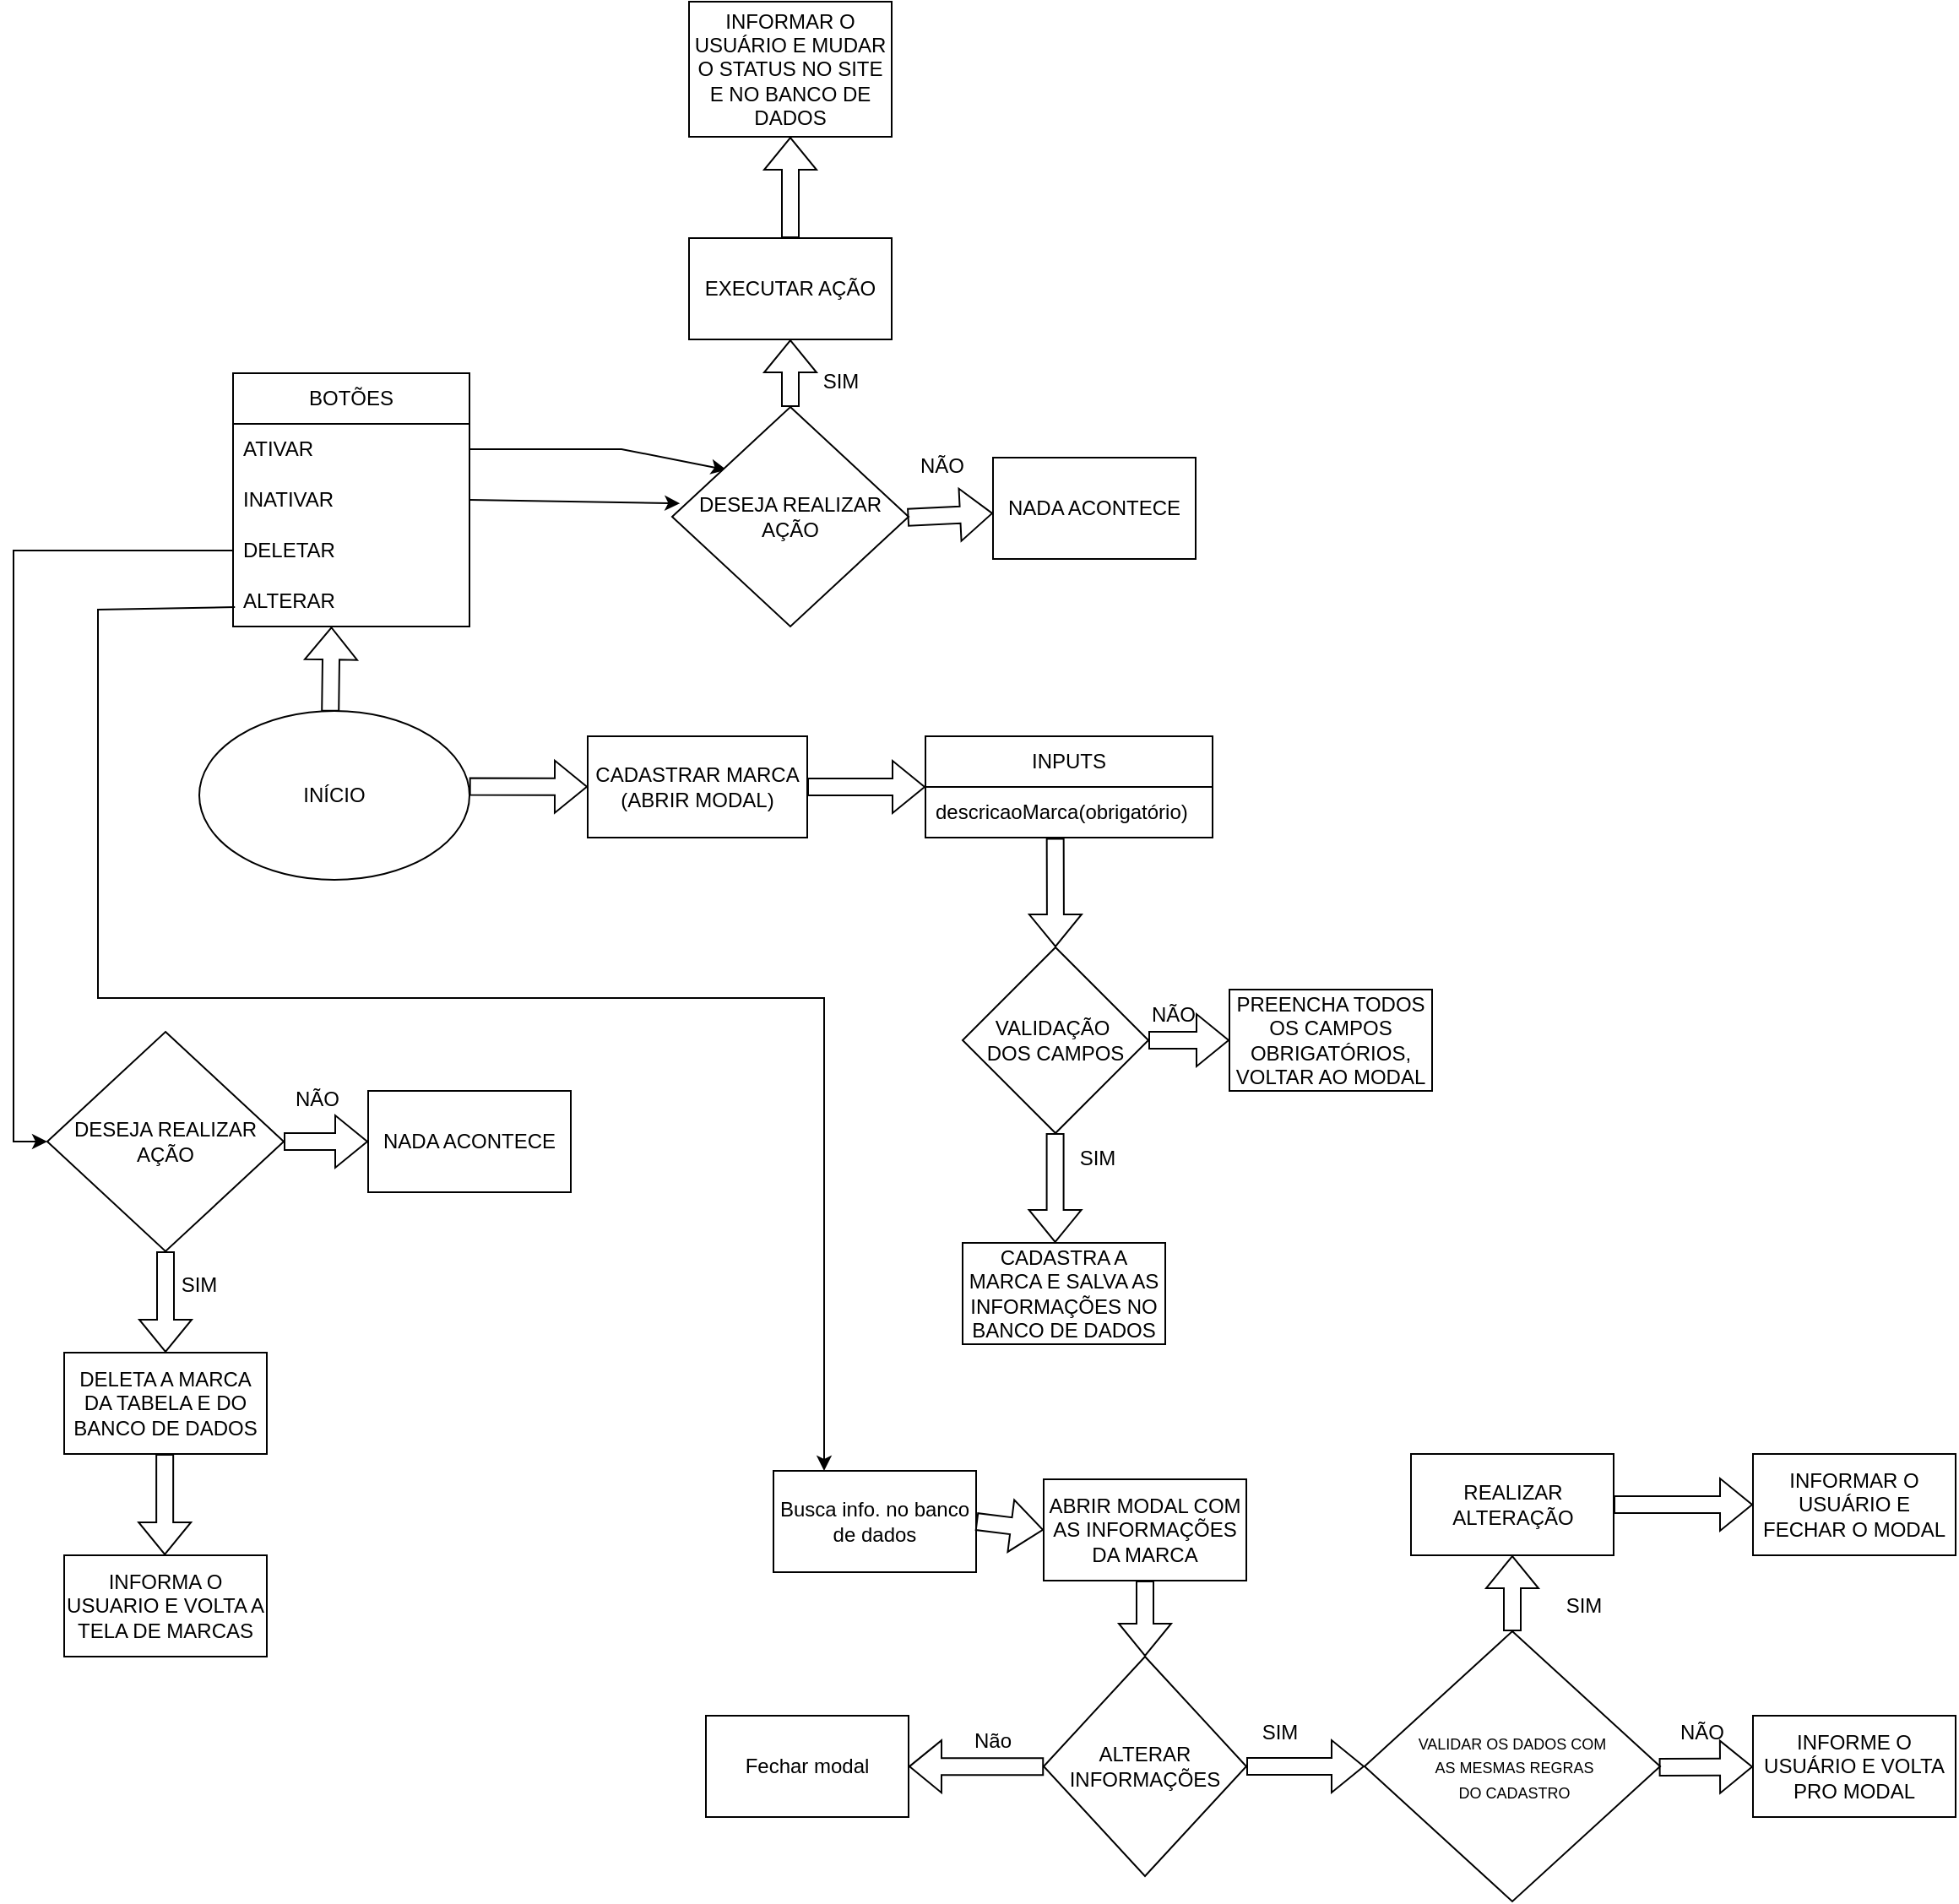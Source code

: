 <mxfile version="26.0.16">
  <diagram name="Página-1" id="_eTv4BevJwT-Qzsq-8kK">
    <mxGraphModel dx="2131" dy="2357" grid="1" gridSize="10" guides="1" tooltips="1" connect="1" arrows="1" fold="1" page="1" pageScale="1" pageWidth="827" pageHeight="1169" math="0" shadow="0">
      <root>
        <mxCell id="0" />
        <mxCell id="1" parent="0" />
        <mxCell id="FHBwSWqMXJAfCpMX1kqb-1" value="INÍCIO" style="ellipse;whiteSpace=wrap;html=1;" vertex="1" parent="1">
          <mxGeometry x="280" y="230" width="160" height="100" as="geometry" />
        </mxCell>
        <mxCell id="FHBwSWqMXJAfCpMX1kqb-2" value="" style="shape=flexArrow;endArrow=classic;html=1;rounded=0;exitX=0.999;exitY=0.448;exitDx=0;exitDy=0;exitPerimeter=0;" edge="1" parent="1" source="FHBwSWqMXJAfCpMX1kqb-1" target="FHBwSWqMXJAfCpMX1kqb-3">
          <mxGeometry width="50" height="50" relative="1" as="geometry">
            <mxPoint x="440" y="280" as="sourcePoint" />
            <mxPoint x="520" y="275" as="targetPoint" />
          </mxGeometry>
        </mxCell>
        <mxCell id="FHBwSWqMXJAfCpMX1kqb-3" value="CADASTRAR MARCA&lt;div&gt;(ABRIR MODAL)&lt;/div&gt;" style="rounded=0;whiteSpace=wrap;html=1;" vertex="1" parent="1">
          <mxGeometry x="510" y="245" width="130" height="60" as="geometry" />
        </mxCell>
        <mxCell id="FHBwSWqMXJAfCpMX1kqb-5" value="INPUTS" style="swimlane;fontStyle=0;childLayout=stackLayout;horizontal=1;startSize=30;horizontalStack=0;resizeParent=1;resizeParentMax=0;resizeLast=0;collapsible=1;marginBottom=0;whiteSpace=wrap;html=1;" vertex="1" parent="1">
          <mxGeometry x="710" y="245" width="170" height="60" as="geometry" />
        </mxCell>
        <mxCell id="FHBwSWqMXJAfCpMX1kqb-6" value="descricaoMarca(obrigatório)" style="text;strokeColor=none;fillColor=none;align=left;verticalAlign=middle;spacingLeft=4;spacingRight=4;overflow=hidden;points=[[0,0.5],[1,0.5]];portConstraint=eastwest;rotatable=0;whiteSpace=wrap;html=1;" vertex="1" parent="FHBwSWqMXJAfCpMX1kqb-5">
          <mxGeometry y="30" width="170" height="30" as="geometry" />
        </mxCell>
        <mxCell id="FHBwSWqMXJAfCpMX1kqb-9" value="" style="shape=flexArrow;endArrow=classic;html=1;rounded=0;exitX=1;exitY=0.5;exitDx=0;exitDy=0;entryX=0;entryY=0.5;entryDx=0;entryDy=0;" edge="1" parent="1" source="FHBwSWqMXJAfCpMX1kqb-3" target="FHBwSWqMXJAfCpMX1kqb-5">
          <mxGeometry width="50" height="50" relative="1" as="geometry">
            <mxPoint x="520" y="380" as="sourcePoint" />
            <mxPoint x="570" y="330" as="targetPoint" />
          </mxGeometry>
        </mxCell>
        <mxCell id="FHBwSWqMXJAfCpMX1kqb-10" value="" style="shape=flexArrow;endArrow=classic;html=1;rounded=0;exitX=0.452;exitY=1.006;exitDx=0;exitDy=0;exitPerimeter=0;entryX=0.5;entryY=0;entryDx=0;entryDy=0;" edge="1" parent="1" source="FHBwSWqMXJAfCpMX1kqb-6" target="FHBwSWqMXJAfCpMX1kqb-11">
          <mxGeometry width="50" height="50" relative="1" as="geometry">
            <mxPoint x="520" y="380" as="sourcePoint" />
            <mxPoint x="787" y="370" as="targetPoint" />
          </mxGeometry>
        </mxCell>
        <mxCell id="FHBwSWqMXJAfCpMX1kqb-11" value="VALIDAÇÃO&amp;nbsp;&lt;div&gt;DOS CAMPOS&lt;/div&gt;" style="rhombus;whiteSpace=wrap;html=1;" vertex="1" parent="1">
          <mxGeometry x="732" y="370" width="110" height="110" as="geometry" />
        </mxCell>
        <mxCell id="FHBwSWqMXJAfCpMX1kqb-12" value="" style="shape=flexArrow;endArrow=classic;html=1;rounded=0;exitX=1;exitY=0.5;exitDx=0;exitDy=0;" edge="1" parent="1" source="FHBwSWqMXJAfCpMX1kqb-11" target="FHBwSWqMXJAfCpMX1kqb-13">
          <mxGeometry width="50" height="50" relative="1" as="geometry">
            <mxPoint x="860" y="430" as="sourcePoint" />
            <mxPoint x="900" y="425" as="targetPoint" />
          </mxGeometry>
        </mxCell>
        <mxCell id="FHBwSWqMXJAfCpMX1kqb-13" value="PREENCHA TODOS OS CAMPOS OBRIGATÓRIOS, VOLTAR AO MODAL" style="rounded=0;whiteSpace=wrap;html=1;" vertex="1" parent="1">
          <mxGeometry x="890" y="395" width="120" height="60" as="geometry" />
        </mxCell>
        <mxCell id="FHBwSWqMXJAfCpMX1kqb-14" value="NÃO" style="text;strokeColor=none;align=center;fillColor=none;html=1;verticalAlign=middle;whiteSpace=wrap;rounded=0;" vertex="1" parent="1">
          <mxGeometry x="827" y="395" width="60" height="30" as="geometry" />
        </mxCell>
        <mxCell id="FHBwSWqMXJAfCpMX1kqb-15" value="SIM" style="text;strokeColor=none;align=center;fillColor=none;html=1;verticalAlign=middle;whiteSpace=wrap;rounded=0;" vertex="1" parent="1">
          <mxGeometry x="782" y="480" width="60" height="30" as="geometry" />
        </mxCell>
        <mxCell id="FHBwSWqMXJAfCpMX1kqb-16" value="" style="shape=flexArrow;endArrow=classic;html=1;rounded=0;exitX=0.452;exitY=1.006;exitDx=0;exitDy=0;exitPerimeter=0;entryX=0.5;entryY=0;entryDx=0;entryDy=0;" edge="1" parent="1">
          <mxGeometry width="50" height="50" relative="1" as="geometry">
            <mxPoint x="786.8" y="480" as="sourcePoint" />
            <mxPoint x="786.8" y="545" as="targetPoint" />
          </mxGeometry>
        </mxCell>
        <mxCell id="FHBwSWqMXJAfCpMX1kqb-21" value="CADASTRA A MARCA E SALVA AS INFORMAÇÕES NO BANCO DE DADOS" style="rounded=0;whiteSpace=wrap;html=1;" vertex="1" parent="1">
          <mxGeometry x="732" y="545" width="120" height="60" as="geometry" />
        </mxCell>
        <mxCell id="FHBwSWqMXJAfCpMX1kqb-23" value="BOTÕES" style="swimlane;fontStyle=0;childLayout=stackLayout;horizontal=1;startSize=30;horizontalStack=0;resizeParent=1;resizeParentMax=0;resizeLast=0;collapsible=1;marginBottom=0;whiteSpace=wrap;html=1;" vertex="1" parent="1">
          <mxGeometry x="300" y="30" width="140" height="150" as="geometry" />
        </mxCell>
        <mxCell id="FHBwSWqMXJAfCpMX1kqb-24" value="ATIVAR&lt;span style=&quot;white-space: pre;&quot;&gt;&#x9;&lt;/span&gt;" style="text;strokeColor=none;fillColor=none;align=left;verticalAlign=middle;spacingLeft=4;spacingRight=4;overflow=hidden;points=[[0,0.5],[1,0.5]];portConstraint=eastwest;rotatable=0;whiteSpace=wrap;html=1;" vertex="1" parent="FHBwSWqMXJAfCpMX1kqb-23">
          <mxGeometry y="30" width="140" height="30" as="geometry" />
        </mxCell>
        <mxCell id="FHBwSWqMXJAfCpMX1kqb-25" value="INATIVAR" style="text;strokeColor=none;fillColor=none;align=left;verticalAlign=middle;spacingLeft=4;spacingRight=4;overflow=hidden;points=[[0,0.5],[1,0.5]];portConstraint=eastwest;rotatable=0;whiteSpace=wrap;html=1;" vertex="1" parent="FHBwSWqMXJAfCpMX1kqb-23">
          <mxGeometry y="60" width="140" height="30" as="geometry" />
        </mxCell>
        <mxCell id="FHBwSWqMXJAfCpMX1kqb-26" value="DELETAR" style="text;strokeColor=none;fillColor=none;align=left;verticalAlign=middle;spacingLeft=4;spacingRight=4;overflow=hidden;points=[[0,0.5],[1,0.5]];portConstraint=eastwest;rotatable=0;whiteSpace=wrap;html=1;" vertex="1" parent="FHBwSWqMXJAfCpMX1kqb-23">
          <mxGeometry y="90" width="140" height="30" as="geometry" />
        </mxCell>
        <mxCell id="FHBwSWqMXJAfCpMX1kqb-27" value="ALTERAR" style="text;strokeColor=none;fillColor=none;align=left;verticalAlign=middle;spacingLeft=4;spacingRight=4;overflow=hidden;points=[[0,0.5],[1,0.5]];portConstraint=eastwest;rotatable=0;whiteSpace=wrap;html=1;" vertex="1" parent="FHBwSWqMXJAfCpMX1kqb-23">
          <mxGeometry y="120" width="140" height="30" as="geometry" />
        </mxCell>
        <mxCell id="FHBwSWqMXJAfCpMX1kqb-28" value="" style="endArrow=classic;html=1;rounded=0;exitX=1;exitY=0.5;exitDx=0;exitDy=0;entryX=0.229;entryY=0.286;entryDx=0;entryDy=0;entryPerimeter=0;" edge="1" parent="1" source="FHBwSWqMXJAfCpMX1kqb-24" target="FHBwSWqMXJAfCpMX1kqb-29">
          <mxGeometry width="50" height="50" relative="1" as="geometry">
            <mxPoint x="470" y="80" as="sourcePoint" />
            <mxPoint x="530" y="-40" as="targetPoint" />
            <Array as="points">
              <mxPoint x="530" y="75" />
            </Array>
          </mxGeometry>
        </mxCell>
        <mxCell id="FHBwSWqMXJAfCpMX1kqb-29" value="DESEJA REALIZAR AÇÃO" style="rhombus;whiteSpace=wrap;html=1;" vertex="1" parent="1">
          <mxGeometry x="560" y="50" width="140" height="130" as="geometry" />
        </mxCell>
        <mxCell id="FHBwSWqMXJAfCpMX1kqb-30" value="" style="endArrow=classic;html=1;rounded=0;exitX=1;exitY=0.5;exitDx=0;exitDy=0;entryX=0.033;entryY=0.439;entryDx=0;entryDy=0;entryPerimeter=0;" edge="1" parent="1" source="FHBwSWqMXJAfCpMX1kqb-25" target="FHBwSWqMXJAfCpMX1kqb-29">
          <mxGeometry width="50" height="50" relative="1" as="geometry">
            <mxPoint x="460" y="80" as="sourcePoint" />
            <mxPoint x="510" y="30" as="targetPoint" />
          </mxGeometry>
        </mxCell>
        <mxCell id="FHBwSWqMXJAfCpMX1kqb-31" value="" style="shape=flexArrow;endArrow=classic;html=1;rounded=0;exitX=0.5;exitY=0;exitDx=0;exitDy=0;" edge="1" parent="1" source="FHBwSWqMXJAfCpMX1kqb-29" target="FHBwSWqMXJAfCpMX1kqb-32">
          <mxGeometry width="50" height="50" relative="1" as="geometry">
            <mxPoint x="630" y="40" as="sourcePoint" />
            <mxPoint x="630" y="-20" as="targetPoint" />
          </mxGeometry>
        </mxCell>
        <mxCell id="FHBwSWqMXJAfCpMX1kqb-32" value="EXECUTAR AÇÃO" style="rounded=0;whiteSpace=wrap;html=1;" vertex="1" parent="1">
          <mxGeometry x="570" y="-50" width="120" height="60" as="geometry" />
        </mxCell>
        <mxCell id="FHBwSWqMXJAfCpMX1kqb-33" value="SIM" style="text;strokeColor=none;align=center;fillColor=none;html=1;verticalAlign=middle;whiteSpace=wrap;rounded=0;" vertex="1" parent="1">
          <mxGeometry x="630" y="20" width="60" height="30" as="geometry" />
        </mxCell>
        <mxCell id="FHBwSWqMXJAfCpMX1kqb-34" value="" style="shape=flexArrow;endArrow=classic;html=1;rounded=0;exitX=0.5;exitY=0;exitDx=0;exitDy=0;" edge="1" parent="1" source="FHBwSWqMXJAfCpMX1kqb-32" target="FHBwSWqMXJAfCpMX1kqb-35">
          <mxGeometry width="50" height="50" relative="1" as="geometry">
            <mxPoint x="620" y="-50" as="sourcePoint" />
            <mxPoint x="630" y="-140" as="targetPoint" />
          </mxGeometry>
        </mxCell>
        <mxCell id="FHBwSWqMXJAfCpMX1kqb-35" value="INFORMAR O USUÁRIO E MUDAR O STATUS NO SITE E NO BANCO DE DADOS" style="rounded=0;whiteSpace=wrap;html=1;" vertex="1" parent="1">
          <mxGeometry x="570" y="-190" width="120" height="80" as="geometry" />
        </mxCell>
        <mxCell id="FHBwSWqMXJAfCpMX1kqb-36" value="" style="shape=flexArrow;endArrow=classic;html=1;rounded=0;exitX=0.995;exitY=0.503;exitDx=0;exitDy=0;exitPerimeter=0;" edge="1" parent="1" source="FHBwSWqMXJAfCpMX1kqb-29" target="FHBwSWqMXJAfCpMX1kqb-37">
          <mxGeometry width="50" height="50" relative="1" as="geometry">
            <mxPoint x="700.0" y="110" as="sourcePoint" />
            <mxPoint x="760" y="110" as="targetPoint" />
          </mxGeometry>
        </mxCell>
        <mxCell id="FHBwSWqMXJAfCpMX1kqb-37" value="NADA ACONTECE" style="rounded=0;whiteSpace=wrap;html=1;" vertex="1" parent="1">
          <mxGeometry x="750" y="80" width="120" height="60" as="geometry" />
        </mxCell>
        <mxCell id="FHBwSWqMXJAfCpMX1kqb-38" value="NÃO" style="text;strokeColor=none;align=center;fillColor=none;html=1;verticalAlign=middle;whiteSpace=wrap;rounded=0;" vertex="1" parent="1">
          <mxGeometry x="690" y="70" width="60" height="30" as="geometry" />
        </mxCell>
        <mxCell id="FHBwSWqMXJAfCpMX1kqb-39" value="" style="shape=flexArrow;endArrow=classic;html=1;rounded=0;exitX=0.485;exitY=0.003;exitDx=0;exitDy=0;exitPerimeter=0;entryX=0.416;entryY=1.004;entryDx=0;entryDy=0;entryPerimeter=0;" edge="1" parent="1" source="FHBwSWqMXJAfCpMX1kqb-1" target="FHBwSWqMXJAfCpMX1kqb-27">
          <mxGeometry width="50" height="50" relative="1" as="geometry">
            <mxPoint x="490" y="260" as="sourcePoint" />
            <mxPoint x="540" y="210" as="targetPoint" />
          </mxGeometry>
        </mxCell>
        <mxCell id="FHBwSWqMXJAfCpMX1kqb-40" value="" style="endArrow=classic;html=1;rounded=0;exitX=0;exitY=0.5;exitDx=0;exitDy=0;entryX=0;entryY=0.5;entryDx=0;entryDy=0;" edge="1" parent="1" source="FHBwSWqMXJAfCpMX1kqb-26" target="FHBwSWqMXJAfCpMX1kqb-44">
          <mxGeometry width="50" height="50" relative="1" as="geometry">
            <mxPoint x="450" y="115" as="sourcePoint" />
            <mxPoint x="170" y="540" as="targetPoint" />
            <Array as="points">
              <mxPoint x="170" y="135" />
              <mxPoint x="170" y="485" />
            </Array>
          </mxGeometry>
        </mxCell>
        <mxCell id="FHBwSWqMXJAfCpMX1kqb-41" value="" style="shape=flexArrow;endArrow=classic;html=1;rounded=0;exitX=1;exitY=0.5;exitDx=0;exitDy=0;" edge="1" parent="1" target="FHBwSWqMXJAfCpMX1kqb-42">
          <mxGeometry width="50" height="50" relative="1" as="geometry">
            <mxPoint x="330.0" y="485" as="sourcePoint" />
            <mxPoint x="390" y="485" as="targetPoint" />
          </mxGeometry>
        </mxCell>
        <mxCell id="FHBwSWqMXJAfCpMX1kqb-42" value="NADA ACONTECE" style="rounded=0;whiteSpace=wrap;html=1;" vertex="1" parent="1">
          <mxGeometry x="380" y="455" width="120" height="60" as="geometry" />
        </mxCell>
        <mxCell id="FHBwSWqMXJAfCpMX1kqb-43" value="NÃO" style="text;strokeColor=none;align=center;fillColor=none;html=1;verticalAlign=middle;whiteSpace=wrap;rounded=0;" vertex="1" parent="1">
          <mxGeometry x="320" y="445" width="60" height="30" as="geometry" />
        </mxCell>
        <mxCell id="FHBwSWqMXJAfCpMX1kqb-44" value="DESEJA REALIZAR AÇÃO" style="rhombus;whiteSpace=wrap;html=1;" vertex="1" parent="1">
          <mxGeometry x="190" y="420" width="140" height="130" as="geometry" />
        </mxCell>
        <mxCell id="FHBwSWqMXJAfCpMX1kqb-45" value="" style="shape=flexArrow;endArrow=classic;html=1;rounded=0;exitX=0.5;exitY=1;exitDx=0;exitDy=0;" edge="1" parent="1" source="FHBwSWqMXJAfCpMX1kqb-44">
          <mxGeometry width="50" height="50" relative="1" as="geometry">
            <mxPoint x="400" y="400" as="sourcePoint" />
            <mxPoint x="260" y="610" as="targetPoint" />
          </mxGeometry>
        </mxCell>
        <mxCell id="FHBwSWqMXJAfCpMX1kqb-46" value="SIM" style="text;strokeColor=none;align=center;fillColor=none;html=1;verticalAlign=middle;whiteSpace=wrap;rounded=0;" vertex="1" parent="1">
          <mxGeometry x="250" y="560" width="60" height="20" as="geometry" />
        </mxCell>
        <mxCell id="FHBwSWqMXJAfCpMX1kqb-47" value="DELETA A MARCA DA TABELA E DO BANCO DE DADOS" style="rounded=0;whiteSpace=wrap;html=1;" vertex="1" parent="1">
          <mxGeometry x="200" y="610" width="120" height="60" as="geometry" />
        </mxCell>
        <mxCell id="FHBwSWqMXJAfCpMX1kqb-48" value="" style="shape=flexArrow;endArrow=classic;html=1;rounded=0;exitX=0.5;exitY=1;exitDx=0;exitDy=0;" edge="1" parent="1">
          <mxGeometry width="50" height="50" relative="1" as="geometry">
            <mxPoint x="259.58" y="670" as="sourcePoint" />
            <mxPoint x="259.58" y="730" as="targetPoint" />
          </mxGeometry>
        </mxCell>
        <mxCell id="FHBwSWqMXJAfCpMX1kqb-49" value="INFORMA O USUARIO E VOLTA A TELA DE MARCAS" style="rounded=0;whiteSpace=wrap;html=1;" vertex="1" parent="1">
          <mxGeometry x="200" y="730" width="120" height="60" as="geometry" />
        </mxCell>
        <mxCell id="FHBwSWqMXJAfCpMX1kqb-50" value="" style="endArrow=classic;html=1;rounded=0;exitX=0.008;exitY=0.616;exitDx=0;exitDy=0;exitPerimeter=0;" edge="1" parent="1" source="FHBwSWqMXJAfCpMX1kqb-27">
          <mxGeometry width="50" height="50" relative="1" as="geometry">
            <mxPoint x="320" y="300" as="sourcePoint" />
            <mxPoint x="650" y="680" as="targetPoint" />
            <Array as="points">
              <mxPoint x="220" y="170" />
              <mxPoint x="220" y="400" />
              <mxPoint x="650" y="400" />
            </Array>
          </mxGeometry>
        </mxCell>
        <mxCell id="FHBwSWqMXJAfCpMX1kqb-51" value="ABRIR MODAL COM AS INFORMAÇÕES DA MARCA" style="rounded=0;whiteSpace=wrap;html=1;" vertex="1" parent="1">
          <mxGeometry x="780" y="685" width="120" height="60" as="geometry" />
        </mxCell>
        <mxCell id="FHBwSWqMXJAfCpMX1kqb-52" value="" style="shape=flexArrow;endArrow=classic;html=1;rounded=0;exitX=0.5;exitY=1;exitDx=0;exitDy=0;" edge="1" parent="1" source="FHBwSWqMXJAfCpMX1kqb-51" target="FHBwSWqMXJAfCpMX1kqb-53">
          <mxGeometry width="50" height="50" relative="1" as="geometry">
            <mxPoint x="815" y="840" as="sourcePoint" />
            <mxPoint x="840" y="780" as="targetPoint" />
          </mxGeometry>
        </mxCell>
        <mxCell id="FHBwSWqMXJAfCpMX1kqb-53" value="ALTERAR INFORMAÇÕES" style="rhombus;whiteSpace=wrap;html=1;" vertex="1" parent="1">
          <mxGeometry x="780" y="790" width="120" height="130" as="geometry" />
        </mxCell>
        <mxCell id="FHBwSWqMXJAfCpMX1kqb-54" value="" style="shape=flexArrow;endArrow=classic;html=1;rounded=0;exitX=1;exitY=0.5;exitDx=0;exitDy=0;" edge="1" parent="1" source="FHBwSWqMXJAfCpMX1kqb-53" target="FHBwSWqMXJAfCpMX1kqb-55">
          <mxGeometry width="50" height="50" relative="1" as="geometry">
            <mxPoint x="950" y="870" as="sourcePoint" />
            <mxPoint x="960" y="855" as="targetPoint" />
          </mxGeometry>
        </mxCell>
        <mxCell id="FHBwSWqMXJAfCpMX1kqb-55" value="&lt;font style=&quot;font-size: 9px;&quot;&gt;VALIDAR OS DADOS COM&lt;/font&gt;&lt;div&gt;&lt;font style=&quot;font-size: 9px;&quot;&gt;&amp;nbsp;AS MESMAS REGRAS&lt;/font&gt;&lt;/div&gt;&lt;div&gt;&lt;font style=&quot;font-size: 9px;&quot;&gt;&amp;nbsp;DO CADASTRO&lt;/font&gt;&lt;/div&gt;" style="rhombus;whiteSpace=wrap;html=1;" vertex="1" parent="1">
          <mxGeometry x="970" y="775" width="175" height="160" as="geometry" />
        </mxCell>
        <mxCell id="FHBwSWqMXJAfCpMX1kqb-56" value="" style="shape=flexArrow;endArrow=classic;html=1;rounded=0;exitX=0.5;exitY=0;exitDx=0;exitDy=0;" edge="1" parent="1" source="FHBwSWqMXJAfCpMX1kqb-55" target="FHBwSWqMXJAfCpMX1kqb-57">
          <mxGeometry width="50" height="50" relative="1" as="geometry">
            <mxPoint x="1040" y="740" as="sourcePoint" />
            <mxPoint x="1058" y="720" as="targetPoint" />
          </mxGeometry>
        </mxCell>
        <mxCell id="FHBwSWqMXJAfCpMX1kqb-57" value="REALIZAR ALTERAÇÃO" style="rounded=0;whiteSpace=wrap;html=1;" vertex="1" parent="1">
          <mxGeometry x="997.5" y="670" width="120" height="60" as="geometry" />
        </mxCell>
        <mxCell id="FHBwSWqMXJAfCpMX1kqb-58" value="" style="shape=flexArrow;endArrow=classic;html=1;rounded=0;exitX=1;exitY=0.5;exitDx=0;exitDy=0;" edge="1" parent="1" source="FHBwSWqMXJAfCpMX1kqb-57" target="FHBwSWqMXJAfCpMX1kqb-59">
          <mxGeometry width="50" height="50" relative="1" as="geometry">
            <mxPoint x="670" y="810" as="sourcePoint" />
            <mxPoint x="1187.143" y="700" as="targetPoint" />
          </mxGeometry>
        </mxCell>
        <mxCell id="FHBwSWqMXJAfCpMX1kqb-59" value="INFORMAR O USUÁRIO E FECHAR O MODAL" style="rounded=0;whiteSpace=wrap;html=1;" vertex="1" parent="1">
          <mxGeometry x="1200.003" y="670" width="120" height="60" as="geometry" />
        </mxCell>
        <mxCell id="FHBwSWqMXJAfCpMX1kqb-60" value="SIM" style="text;strokeColor=none;align=center;fillColor=none;html=1;verticalAlign=middle;whiteSpace=wrap;rounded=0;" vertex="1" parent="1">
          <mxGeometry x="890" y="820" width="60" height="30" as="geometry" />
        </mxCell>
        <mxCell id="FHBwSWqMXJAfCpMX1kqb-61" value="SIM" style="text;strokeColor=none;align=center;fillColor=none;html=1;verticalAlign=middle;whiteSpace=wrap;rounded=0;" vertex="1" parent="1">
          <mxGeometry x="1070" y="745" width="60" height="30" as="geometry" />
        </mxCell>
        <mxCell id="FHBwSWqMXJAfCpMX1kqb-62" value="" style="shape=flexArrow;endArrow=classic;html=1;rounded=0;exitX=0.996;exitY=0.503;exitDx=0;exitDy=0;exitPerimeter=0;" edge="1" parent="1" source="FHBwSWqMXJAfCpMX1kqb-55" target="FHBwSWqMXJAfCpMX1kqb-63">
          <mxGeometry width="50" height="50" relative="1" as="geometry">
            <mxPoint x="1141" y="856" as="sourcePoint" />
            <mxPoint x="1210" y="856" as="targetPoint" />
          </mxGeometry>
        </mxCell>
        <mxCell id="FHBwSWqMXJAfCpMX1kqb-63" value="INFORME O USUÁRIO E VOLTA PRO MODAL" style="rounded=0;whiteSpace=wrap;html=1;" vertex="1" parent="1">
          <mxGeometry x="1200" y="825" width="120" height="60" as="geometry" />
        </mxCell>
        <mxCell id="FHBwSWqMXJAfCpMX1kqb-64" value="NÃO" style="text;strokeColor=none;align=center;fillColor=none;html=1;verticalAlign=middle;whiteSpace=wrap;rounded=0;" vertex="1" parent="1">
          <mxGeometry x="1140" y="820" width="60" height="30" as="geometry" />
        </mxCell>
        <mxCell id="FHBwSWqMXJAfCpMX1kqb-65" value="" style="shape=flexArrow;endArrow=classic;html=1;rounded=0;exitX=0.001;exitY=0.501;exitDx=0;exitDy=0;exitPerimeter=0;" edge="1" parent="1" source="FHBwSWqMXJAfCpMX1kqb-53" target="FHBwSWqMXJAfCpMX1kqb-66">
          <mxGeometry width="50" height="50" relative="1" as="geometry">
            <mxPoint x="570" y="800" as="sourcePoint" />
            <mxPoint x="690" y="855" as="targetPoint" />
          </mxGeometry>
        </mxCell>
        <mxCell id="FHBwSWqMXJAfCpMX1kqb-66" value="Fechar modal" style="rounded=0;whiteSpace=wrap;html=1;" vertex="1" parent="1">
          <mxGeometry x="580" y="825" width="120" height="60" as="geometry" />
        </mxCell>
        <mxCell id="FHBwSWqMXJAfCpMX1kqb-67" value="Busca info. no banco de dados" style="rounded=0;whiteSpace=wrap;html=1;" vertex="1" parent="1">
          <mxGeometry x="620" y="680" width="120" height="60" as="geometry" />
        </mxCell>
        <mxCell id="FHBwSWqMXJAfCpMX1kqb-68" value="" style="shape=flexArrow;endArrow=classic;html=1;rounded=0;exitX=1;exitY=0.5;exitDx=0;exitDy=0;entryX=0;entryY=0.5;entryDx=0;entryDy=0;" edge="1" parent="1" source="FHBwSWqMXJAfCpMX1kqb-67" target="FHBwSWqMXJAfCpMX1kqb-51">
          <mxGeometry width="50" height="50" relative="1" as="geometry">
            <mxPoint x="720" y="770" as="sourcePoint" />
            <mxPoint x="720" y="815" as="targetPoint" />
          </mxGeometry>
        </mxCell>
        <mxCell id="FHBwSWqMXJAfCpMX1kqb-69" value="Não" style="text;strokeColor=none;align=center;fillColor=none;html=1;verticalAlign=middle;whiteSpace=wrap;rounded=0;" vertex="1" parent="1">
          <mxGeometry x="720" y="825" width="60" height="30" as="geometry" />
        </mxCell>
      </root>
    </mxGraphModel>
  </diagram>
</mxfile>
